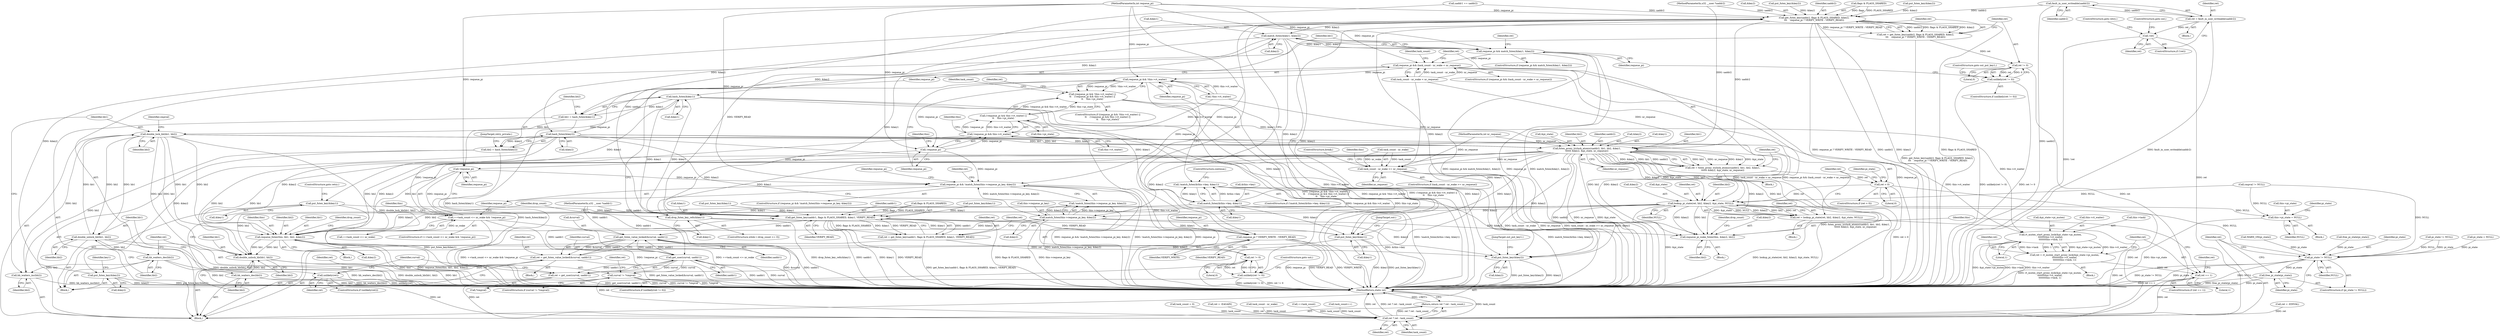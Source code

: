 digraph "0_linux_e9c243a5a6de0be8e584c604d353412584b592f8@API" {
"1000365" [label="(Call,fault_in_user_writeable(uaddr2))"];
"1000202" [label="(Call,get_futex_key(uaddr2, flags & FLAGS_SHARED, &key2,\n\t\t\t    requeue_pi ? VERIFY_WRITE : VERIFY_READ))"];
"1000200" [label="(Call,ret = get_futex_key(uaddr2, flags & FLAGS_SHARED, &key2,\n\t\t\t    requeue_pi ? VERIFY_WRITE : VERIFY_READ))"];
"1000215" [label="(Call,ret != 0)"];
"1000214" [label="(Call,unlikely(ret != 0))"];
"1000548" [label="(Call,ret ? ret : task_count)"];
"1000547" [label="(Return,return ret ? ret : task_count;)"];
"1000222" [label="(Call,match_futex(&key1, &key2))"];
"1000220" [label="(Call,requeue_pi && match_futex(&key1, &key2))"];
"1000304" [label="(Call,requeue_pi && (task_count - nr_wake < nr_requeue))"];
"1000408" [label="(Call,requeue_pi && !this->rt_waiter)"];
"1000407" [label="(Call,(requeue_pi && !this->rt_waiter) ||\n\t\t    (!requeue_pi && this->rt_waiter) ||\n\t\t    this->pi_state)"];
"1000416" [label="(Call,!requeue_pi)"];
"1000415" [label="(Call,!requeue_pi && this->rt_waiter)"];
"1000414" [label="(Call,(!requeue_pi && this->rt_waiter) ||\n\t\t    this->pi_state)"];
"1000431" [label="(Call,++task_count <= nr_wake && !requeue_pi)"];
"1000473" [label="(Call,rt_mutex_start_proxy_lock(&pi_state->pi_mutex,\n\t\t\t\t\t\t\tthis->rt_waiter,\n\t\t\t\t\t\t\tthis->task, 1))"];
"1000471" [label="(Call,ret = rt_mutex_start_proxy_lock(&pi_state->pi_mutex,\n\t\t\t\t\t\t\tthis->rt_waiter,\n\t\t\t\t\t\t\tthis->task, 1))"];
"1000486" [label="(Call,ret == 1)"];
"1000436" [label="(Call,!requeue_pi)"];
"1000443" [label="(Call,requeue_pi && !match_futex(this->requeue_pi_key, &key2))"];
"1000235" [label="(Call,hash_futex(&key1))"];
"1000233" [label="(Call,hb1 = hash_futex(&key1))"];
"1000246" [label="(Call,double_lock_hb(hb1, hb2))"];
"1000266" [label="(Call,double_unlock_hb(hb1, hb2))"];
"1000269" [label="(Call,hb_waiters_dec(hb2))"];
"1000244" [label="(Call,hb_waiters_inc(hb2))"];
"1000314" [label="(Call,futex_proxy_trylock_atomic(uaddr2, hb1, hb2, &key1,\n\t\t\t\t\t\t &key2, &pi_state, nr_requeue))"];
"1000312" [label="(Call,ret = futex_proxy_trylock_atomic(uaddr2, hb1, hb2, &key1,\n\t\t\t\t\t\t &key2, &pi_state, nr_requeue))"];
"1000326" [label="(Call,ret > 0)"];
"1000338" [label="(Call,lookup_pi_state(ret, hb2, &key2, &pi_state, NULL))"];
"1000336" [label="(Call,ret = lookup_pi_state(ret, hb2, &key2, &pi_state, NULL))"];
"1000446" [label="(Call,match_futex(this->requeue_pi_key, &key2))"];
"1000445" [label="(Call,!match_futex(this->requeue_pi_key, &key2))"];
"1000490" [label="(Call,requeue_pi_wake_futex(this, &key2, hb2))"];
"1000510" [label="(Call,requeue_futex(this, hb1, hb2, &key2))"];
"1000519" [label="(Call,double_unlock_hb(hb1, hb2))"];
"1000522" [label="(Call,hb_waiters_dec(hb2))"];
"1000533" [label="(Call,put_futex_key(&key2))"];
"1000502" [label="(Call,this->pi_state = NULL)"];
"1000542" [label="(Call,pi_state != NULL)"];
"1000545" [label="(Call,free_pi_state(pi_state))"];
"1000390" [label="(Call,task_count - nr_wake >= nr_requeue)"];
"1000398" [label="(Call,match_futex(&this->key, &key1))"];
"1000397" [label="(Call,!match_futex(&this->key, &key1))"];
"1000529" [label="(Call,drop_futex_key_refs(&key1))"];
"1000537" [label="(Call,put_futex_key(&key1))"];
"1000288" [label="(Call,put_futex_key(&key1))"];
"1000186" [label="(Call,get_futex_key(uaddr1, flags & FLAGS_SHARED, &key1, VERIFY_READ))"];
"1000184" [label="(Call,ret = get_futex_key(uaddr1, flags & FLAGS_SHARED, &key1, VERIFY_READ))"];
"1000196" [label="(Call,ret != 0)"];
"1000195" [label="(Call,unlikely(ret != 0))"];
"1000209" [label="(Call,requeue_pi ? VERIFY_WRITE : VERIFY_READ)"];
"1000258" [label="(Call,get_futex_value_locked(&curval, uaddr1))"];
"1000256" [label="(Call,ret = get_futex_value_locked(&curval, uaddr1))"];
"1000263" [label="(Call,unlikely(ret))"];
"1000273" [label="(Call,get_user(curval, uaddr1))"];
"1000271" [label="(Call,ret = get_user(curval, uaddr1))"];
"1000293" [label="(Call,curval != *cmpval)"];
"1000240" [label="(Call,hash_futex(&key2))"];
"1000238" [label="(Call,hb2 = hash_futex(&key2))"];
"1000285" [label="(Call,put_futex_key(&key2))"];
"1000363" [label="(Call,ret = fault_in_user_writeable(uaddr2))"];
"1000368" [label="(Call,!ret)"];
"1000251" [label="(Call,cmpval != NULL)"];
"1000258" [label="(Call,get_futex_value_locked(&curval, uaddr1))"];
"1000397" [label="(Call,!match_futex(&this->key, &key1))"];
"1000537" [label="(Call,put_futex_key(&key1))"];
"1000484" [label="(Literal,1)"];
"1000181" [label="(Call,pi_state = NULL)"];
"1000478" [label="(Call,this->rt_waiter)"];
"1000415" [label="(Call,!requeue_pi && this->rt_waiter)"];
"1000228" [label="(Call,ret = -EINVAL)"];
"1000521" [label="(Identifier,hb2)"];
"1000403" [label="(Call,&key1)"];
"1000364" [label="(Identifier,ret)"];
"1000139" [label="(Call,task_count = 0)"];
"1000408" [label="(Call,requeue_pi && !this->rt_waiter)"];
"1000213" [label="(ControlStructure,if (unlikely(ret != 0)))"];
"1000492" [label="(Call,&key2)"];
"1000298" [label="(Call,ret = -EAGAIN)"];
"1000378" [label="(Call,put_futex_key(&key2))"];
"1000290" [label="(Identifier,key1)"];
"1000437" [label="(Identifier,requeue_pi)"];
"1000541" [label="(ControlStructure,if (pi_state != NULL))"];
"1000193" [label="(Identifier,VERIFY_READ)"];
"1000202" [label="(Call,get_futex_key(uaddr2, flags & FLAGS_SHARED, &key2,\n\t\t\t    requeue_pi ? VERIFY_WRITE : VERIFY_READ))"];
"1000481" [label="(Call,this->task)"];
"1000220" [label="(Call,requeue_pi && match_futex(&key1, &key2))"];
"1000340" [label="(Identifier,hb2)"];
"1000122" [label="(MethodParameterIn,int nr_requeue)"];
"1000212" [label="(Identifier,VERIFY_READ)"];
"1000348" [label="(Block,)"];
"1000326" [label="(Call,ret > 0)"];
"1000474" [label="(Call,&pi_state->pi_mutex)"];
"1000269" [label="(Call,hb_waiters_dec(hb2))"];
"1000443" [label="(Call,requeue_pi && !match_futex(this->requeue_pi_key, &key2))"];
"1000512" [label="(Identifier,hb1)"];
"1000124" [label="(MethodParameterIn,int requeue_pi)"];
"1000263" [label="(Call,unlikely(ret))"];
"1000201" [label="(Identifier,ret)"];
"1000307" [label="(Call,task_count - nr_wake)"];
"1000313" [label="(Identifier,ret)"];
"1000316" [label="(Identifier,hb1)"];
"1000523" [label="(Identifier,hb2)"];
"1000266" [label="(Call,double_unlock_hb(hb1, hb2))"];
"1000544" [label="(Identifier,NULL)"];
"1000186" [label="(Call,get_futex_key(uaddr1, flags & FLAGS_SHARED, &key1, VERIFY_READ))"];
"1000534" [label="(Call,&key2)"];
"1000221" [label="(Identifier,requeue_pi)"];
"1000209" [label="(Call,requeue_pi ? VERIFY_WRITE : VERIFY_READ)"];
"1000410" [label="(Call,!this->rt_waiter)"];
"1000229" [label="(Identifier,ret)"];
"1000195" [label="(Call,unlikely(ret != 0))"];
"1000370" [label="(ControlStructure,goto retry;)"];
"1000295" [label="(Call,*cmpval)"];
"1000510" [label="(Call,requeue_futex(this, hb1, hb2, &key2))"];
"1000244" [label="(Call,hb_waiters_inc(hb2))"];
"1000252" [label="(Identifier,cmpval)"];
"1000198" [label="(Literal,0)"];
"1000261" [label="(Identifier,uaddr1)"];
"1000363" [label="(Call,ret = fault_in_user_writeable(uaddr2))"];
"1000125" [label="(Block,)"];
"1000368" [label="(Call,!ret)"];
"1000330" [label="(Call,WARN_ON(pi_state))"];
"1000291" [label="(ControlStructure,goto retry;)"];
"1000285" [label="(Call,put_futex_key(&key2))"];
"1000238" [label="(Call,hb2 = hash_futex(&key2))"];
"1000271" [label="(Call,ret = get_user(curval, uaddr1))"];
"1000203" [label="(Identifier,uaddr2)"];
"1000392" [label="(Identifier,task_count)"];
"1000426" [label="(Identifier,ret)"];
"1000472" [label="(Identifier,ret)"];
"1000223" [label="(Call,&key1)"];
"1000371" [label="(ControlStructure,goto out;)"];
"1000507" [label="(Call,free_pi_state(pi_state))"];
"1000405" [label="(ControlStructure,continue;)"];
"1000491" [label="(Identifier,this)"];
"1000447" [label="(Call,this->requeue_pi_key)"];
"1000215" [label="(Call,ret != 0)"];
"1000338" [label="(Call,lookup_pi_state(ret, hb2, &key2, &pi_state, NULL))"];
"1000533" [label="(Call,put_futex_key(&key2))"];
"1000325" [label="(ControlStructure,if (ret > 0))"];
"1000322" [label="(Call,&pi_state)"];
"1000489" [label="(Block,)"];
"1000517" [label="(Identifier,drop_count)"];
"1000243" [label="(JumpTarget,retry_private:)"];
"1000433" [label="(Call,++task_count)"];
"1000511" [label="(Identifier,this)"];
"1000431" [label="(Call,++task_count <= nr_wake && !requeue_pi)"];
"1000365" [label="(Call,fault_in_user_writeable(uaddr2))"];
"1000422" [label="(Identifier,this)"];
"1000331" [label="(Identifier,pi_state)"];
"1000406" [label="(ControlStructure,if ((requeue_pi && !this->rt_waiter) ||\n\t\t    (!requeue_pi && this->rt_waiter) ||\n\t\t    this->pi_state))"];
"1000501" [label="(Block,)"];
"1000286" [label="(Call,&key2)"];
"1000460" [label="(Block,)"];
"1000196" [label="(Call,ret != 0)"];
"1000414" [label="(Call,(!requeue_pi && this->rt_waiter) ||\n\t\t    this->pi_state)"];
"1000545" [label="(Call,free_pi_state(pi_state))"];
"1000222" [label="(Call,match_futex(&key1, &key2))"];
"1000245" [label="(Identifier,hb2)"];
"1000185" [label="(Identifier,ret)"];
"1000247" [label="(Identifier,hb1)"];
"1000293" [label="(Call,curval != *cmpval)"];
"1000502" [label="(Call,this->pi_state = NULL)"];
"1000494" [label="(Identifier,hb2)"];
"1000191" [label="(Call,&key1)"];
"1000219" [label="(ControlStructure,if (requeue_pi && match_futex(&key1, &key2)))"];
"1000488" [label="(Literal,1)"];
"1000546" [label="(Identifier,pi_state)"];
"1000416" [label="(Call,!requeue_pi)"];
"1000264" [label="(Identifier,ret)"];
"1000503" [label="(Call,this->pi_state)"];
"1000388" [label="(Block,)"];
"1000194" [label="(ControlStructure,if (unlikely(ret != 0)))"];
"1000360" [label="(Call,put_futex_key(&key1))"];
"1000552" [label="(MethodReturn,static int)"];
"1000306" [label="(Call,task_count - nr_wake < nr_requeue)"];
"1000432" [label="(Call,++task_count <= nr_wake)"];
"1000270" [label="(Identifier,hb2)"];
"1000317" [label="(Identifier,hb2)"];
"1000236" [label="(Call,&key1)"];
"1000341" [label="(Call,&key2)"];
"1000367" [label="(ControlStructure,if (!ret))"];
"1000459" [label="(Identifier,requeue_pi)"];
"1000496" [label="(Identifier,drop_count)"];
"1000540" [label="(JumpTarget,out:)"];
"1000390" [label="(Call,task_count - nr_wake >= nr_requeue)"];
"1000399" [label="(Call,&this->key)"];
"1000473" [label="(Call,rt_mutex_start_proxy_lock(&pi_state->pi_mutex,\n\t\t\t\t\t\t\tthis->rt_waiter,\n\t\t\t\t\t\t\tthis->task, 1))"];
"1000265" [label="(Block,)"];
"1000187" [label="(Identifier,uaddr1)"];
"1000506" [label="(Identifier,NULL)"];
"1000389" [label="(ControlStructure,if (task_count - nr_wake >= nr_requeue))"];
"1000508" [label="(Identifier,pi_state)"];
"1000485" [label="(ControlStructure,if (ret == 1))"];
"1000188" [label="(Call,flags & FLAGS_SHARED)"];
"1000204" [label="(Call,flags & FLAGS_SHARED)"];
"1000514" [label="(Call,&key2)"];
"1000409" [label="(Identifier,requeue_pi)"];
"1000210" [label="(Identifier,requeue_pi)"];
"1000328" [label="(Literal,0)"];
"1000256" [label="(Call,ret = get_futex_value_locked(&curval, uaddr1))"];
"1000550" [label="(Identifier,ret)"];
"1000436" [label="(Call,!requeue_pi)"];
"1000289" [label="(Call,&key1)"];
"1000118" [label="(MethodParameterIn,u32 __user *uaddr1)"];
"1000357" [label="(Call,put_futex_key(&key2))"];
"1000294" [label="(Identifier,curval)"];
"1000175" [label="(Call,pi_state != NULL)"];
"1000235" [label="(Call,hash_futex(&key1))"];
"1000520" [label="(Identifier,hb1)"];
"1000407" [label="(Call,(requeue_pi && !this->rt_waiter) ||\n\t\t    (!requeue_pi && this->rt_waiter) ||\n\t\t    this->pi_state)"];
"1000490" [label="(Call,requeue_pi_wake_futex(this, &key2, hb2))"];
"1000500" [label="(Identifier,ret)"];
"1000542" [label="(Call,pi_state != NULL)"];
"1000513" [label="(Identifier,hb2)"];
"1000199" [label="(ControlStructure,goto out;)"];
"1000543" [label="(Identifier,pi_state)"];
"1000234" [label="(Identifier,hb1)"];
"1000395" [label="(ControlStructure,break;)"];
"1000292" [label="(ControlStructure,if (curval != *cmpval))"];
"1000207" [label="(Call,&key2)"];
"1000334" [label="(Call,task_count++)"];
"1000345" [label="(Identifier,NULL)"];
"1000120" [label="(MethodParameterIn,u32 __user *uaddr2)"];
"1000519" [label="(Call,double_unlock_hb(hb1, hb2))"];
"1000381" [label="(Call,put_futex_key(&key1))"];
"1000401" [label="(Identifier,this)"];
"1000343" [label="(Call,&pi_state)"];
"1000529" [label="(Call,drop_futex_key_refs(&key1))"];
"1000548" [label="(Call,ret ? ret : task_count)"];
"1000538" [label="(Call,&key1)"];
"1000184" [label="(Call,ret = get_futex_key(uaddr1, flags & FLAGS_SHARED, &key1, VERIFY_READ))"];
"1000324" [label="(Identifier,nr_requeue)"];
"1000262" [label="(ControlStructure,if (unlikely(ret)))"];
"1000487" [label="(Identifier,ret)"];
"1000218" [label="(ControlStructure,goto out_put_key1;)"];
"1000418" [label="(Call,this->rt_waiter)"];
"1000430" [label="(ControlStructure,if (++task_count <= nr_wake && !requeue_pi))"];
"1000246" [label="(Call,double_lock_hb(hb1, hb2))"];
"1000339" [label="(Identifier,ret)"];
"1000527" [label="(Identifier,drop_count)"];
"1000233" [label="(Call,hb1 = hash_futex(&key1))"];
"1000267" [label="(Identifier,hb1)"];
"1000155" [label="(Call,uaddr1 == uaddr2)"];
"1000273" [label="(Call,get_user(curval, uaddr1))"];
"1000524" [label="(ControlStructure,while (--drop_count >= 0))"];
"1000216" [label="(Identifier,ret)"];
"1000442" [label="(ControlStructure,if (requeue_pi && !match_futex(this->requeue_pi_key, &key2)))"];
"1000549" [label="(Identifier,ret)"];
"1000311" [label="(Block,)"];
"1000312" [label="(Call,ret = futex_proxy_trylock_atomic(uaddr2, hb1, hb2, &key1,\n\t\t\t\t\t\t &key2, &pi_state, nr_requeue))"];
"1000536" [label="(JumpTarget,out_put_key1:)"];
"1000315" [label="(Identifier,uaddr2)"];
"1000445" [label="(Call,!match_futex(this->requeue_pi_key, &key2))"];
"1000366" [label="(Identifier,uaddr2)"];
"1000369" [label="(Identifier,ret)"];
"1000320" [label="(Call,&key2)"];
"1000394" [label="(Identifier,nr_requeue)"];
"1000240" [label="(Call,hash_futex(&key2))"];
"1000547" [label="(Return,return ret ? ret : task_count;)"];
"1000305" [label="(Identifier,requeue_pi)"];
"1000288" [label="(Call,put_futex_key(&key1))"];
"1000318" [label="(Call,&key1)"];
"1000217" [label="(Literal,0)"];
"1000450" [label="(Call,&key2)"];
"1000444" [label="(Identifier,requeue_pi)"];
"1000551" [label="(Identifier,task_count)"];
"1000419" [label="(Identifier,this)"];
"1000486" [label="(Call,ret == 1)"];
"1000304" [label="(Call,requeue_pi && (task_count - nr_wake < nr_requeue))"];
"1000471" [label="(Call,ret = rt_mutex_start_proxy_lock(&pi_state->pi_mutex,\n\t\t\t\t\t\t\tthis->rt_waiter,\n\t\t\t\t\t\t\tthis->task, 1))"];
"1000434" [label="(Identifier,task_count)"];
"1000268" [label="(Identifier,hb2)"];
"1000275" [label="(Identifier,uaddr1)"];
"1000440" [label="(Identifier,this)"];
"1000530" [label="(Call,&key1)"];
"1000257" [label="(Identifier,ret)"];
"1000303" [label="(ControlStructure,if (requeue_pi && (task_count - nr_wake < nr_requeue)))"];
"1000347" [label="(Identifier,ret)"];
"1000197" [label="(Identifier,ret)"];
"1000272" [label="(Identifier,ret)"];
"1000421" [label="(Call,this->pi_state)"];
"1000299" [label="(Identifier,ret)"];
"1000417" [label="(Identifier,requeue_pi)"];
"1000329" [label="(Block,)"];
"1000259" [label="(Call,&curval)"];
"1000254" [label="(Block,)"];
"1000398" [label="(Call,match_futex(&this->key, &key1))"];
"1000336" [label="(Call,ret = lookup_pi_state(ret, hb2, &key2, &pi_state, NULL))"];
"1000225" [label="(Call,&key2)"];
"1000454" [label="(Identifier,ret)"];
"1000277" [label="(Identifier,ret)"];
"1000241" [label="(Call,&key2)"];
"1000200" [label="(Call,ret = get_futex_key(uaddr2, flags & FLAGS_SHARED, &key2,\n\t\t\t    requeue_pi ? VERIFY_WRITE : VERIFY_READ))"];
"1000391" [label="(Call,task_count - nr_wake)"];
"1000214" [label="(Call,unlikely(ret != 0))"];
"1000239" [label="(Identifier,hb2)"];
"1000446" [label="(Call,match_futex(this->requeue_pi_key, &key2))"];
"1000314" [label="(Call,futex_proxy_trylock_atomic(uaddr2, hb1, hb2, &key1,\n\t\t\t\t\t\t &key2, &pi_state, nr_requeue))"];
"1000337" [label="(Identifier,ret)"];
"1000211" [label="(Identifier,VERIFY_WRITE)"];
"1000248" [label="(Identifier,hb2)"];
"1000522" [label="(Call,hb_waiters_dec(hb2))"];
"1000327" [label="(Identifier,ret)"];
"1000274" [label="(Identifier,curval)"];
"1000396" [label="(ControlStructure,if (!match_futex(&this->key, &key1)))"];
"1000365" -> "1000363"  [label="AST: "];
"1000365" -> "1000366"  [label="CFG: "];
"1000366" -> "1000365"  [label="AST: "];
"1000363" -> "1000365"  [label="CFG: "];
"1000365" -> "1000552"  [label="DDG: uaddr2"];
"1000365" -> "1000202"  [label="DDG: uaddr2"];
"1000365" -> "1000363"  [label="DDG: uaddr2"];
"1000202" -> "1000200"  [label="AST: "];
"1000202" -> "1000209"  [label="CFG: "];
"1000203" -> "1000202"  [label="AST: "];
"1000204" -> "1000202"  [label="AST: "];
"1000207" -> "1000202"  [label="AST: "];
"1000209" -> "1000202"  [label="AST: "];
"1000200" -> "1000202"  [label="CFG: "];
"1000202" -> "1000552"  [label="DDG: requeue_pi ? VERIFY_WRITE : VERIFY_READ"];
"1000202" -> "1000552"  [label="DDG: uaddr2"];
"1000202" -> "1000552"  [label="DDG: &key2"];
"1000202" -> "1000552"  [label="DDG: flags & FLAGS_SHARED"];
"1000202" -> "1000200"  [label="DDG: uaddr2"];
"1000202" -> "1000200"  [label="DDG: flags & FLAGS_SHARED"];
"1000202" -> "1000200"  [label="DDG: &key2"];
"1000202" -> "1000200"  [label="DDG: requeue_pi ? VERIFY_WRITE : VERIFY_READ"];
"1000155" -> "1000202"  [label="DDG: uaddr2"];
"1000120" -> "1000202"  [label="DDG: uaddr2"];
"1000204" -> "1000202"  [label="DDG: flags"];
"1000204" -> "1000202"  [label="DDG: FLAGS_SHARED"];
"1000285" -> "1000202"  [label="DDG: &key2"];
"1000378" -> "1000202"  [label="DDG: &key2"];
"1000357" -> "1000202"  [label="DDG: &key2"];
"1000124" -> "1000202"  [label="DDG: requeue_pi"];
"1000186" -> "1000202"  [label="DDG: VERIFY_READ"];
"1000202" -> "1000222"  [label="DDG: &key2"];
"1000202" -> "1000240"  [label="DDG: &key2"];
"1000202" -> "1000314"  [label="DDG: uaddr2"];
"1000202" -> "1000533"  [label="DDG: &key2"];
"1000200" -> "1000125"  [label="AST: "];
"1000201" -> "1000200"  [label="AST: "];
"1000216" -> "1000200"  [label="CFG: "];
"1000200" -> "1000552"  [label="DDG: get_futex_key(uaddr2, flags & FLAGS_SHARED, &key2,\n\t\t\t    requeue_pi ? VERIFY_WRITE : VERIFY_READ)"];
"1000200" -> "1000215"  [label="DDG: ret"];
"1000215" -> "1000214"  [label="AST: "];
"1000215" -> "1000217"  [label="CFG: "];
"1000216" -> "1000215"  [label="AST: "];
"1000217" -> "1000215"  [label="AST: "];
"1000214" -> "1000215"  [label="CFG: "];
"1000215" -> "1000214"  [label="DDG: ret"];
"1000215" -> "1000214"  [label="DDG: 0"];
"1000215" -> "1000548"  [label="DDG: ret"];
"1000214" -> "1000213"  [label="AST: "];
"1000218" -> "1000214"  [label="CFG: "];
"1000221" -> "1000214"  [label="CFG: "];
"1000214" -> "1000552"  [label="DDG: unlikely(ret != 0)"];
"1000214" -> "1000552"  [label="DDG: ret != 0"];
"1000548" -> "1000547"  [label="AST: "];
"1000548" -> "1000550"  [label="CFG: "];
"1000548" -> "1000551"  [label="CFG: "];
"1000549" -> "1000548"  [label="AST: "];
"1000550" -> "1000548"  [label="AST: "];
"1000551" -> "1000548"  [label="AST: "];
"1000547" -> "1000548"  [label="CFG: "];
"1000548" -> "1000552"  [label="DDG: ret"];
"1000548" -> "1000552"  [label="DDG: ret ? ret : task_count"];
"1000548" -> "1000552"  [label="DDG: task_count"];
"1000548" -> "1000547"  [label="DDG: ret ? ret : task_count"];
"1000368" -> "1000548"  [label="DDG: ret"];
"1000298" -> "1000548"  [label="DDG: ret"];
"1000228" -> "1000548"  [label="DDG: ret"];
"1000263" -> "1000548"  [label="DDG: ret"];
"1000196" -> "1000548"  [label="DDG: ret"];
"1000271" -> "1000548"  [label="DDG: ret"];
"1000326" -> "1000548"  [label="DDG: ret"];
"1000486" -> "1000548"  [label="DDG: ret"];
"1000336" -> "1000548"  [label="DDG: ret"];
"1000307" -> "1000548"  [label="DDG: task_count"];
"1000334" -> "1000548"  [label="DDG: task_count"];
"1000139" -> "1000548"  [label="DDG: task_count"];
"1000433" -> "1000548"  [label="DDG: task_count"];
"1000547" -> "1000125"  [label="AST: "];
"1000552" -> "1000547"  [label="CFG: "];
"1000547" -> "1000552"  [label="DDG: <RET>"];
"1000222" -> "1000220"  [label="AST: "];
"1000222" -> "1000225"  [label="CFG: "];
"1000223" -> "1000222"  [label="AST: "];
"1000225" -> "1000222"  [label="AST: "];
"1000220" -> "1000222"  [label="CFG: "];
"1000222" -> "1000220"  [label="DDG: &key1"];
"1000222" -> "1000220"  [label="DDG: &key2"];
"1000186" -> "1000222"  [label="DDG: &key1"];
"1000222" -> "1000235"  [label="DDG: &key1"];
"1000222" -> "1000240"  [label="DDG: &key2"];
"1000222" -> "1000533"  [label="DDG: &key2"];
"1000222" -> "1000537"  [label="DDG: &key1"];
"1000220" -> "1000219"  [label="AST: "];
"1000220" -> "1000221"  [label="CFG: "];
"1000221" -> "1000220"  [label="AST: "];
"1000229" -> "1000220"  [label="CFG: "];
"1000234" -> "1000220"  [label="CFG: "];
"1000220" -> "1000552"  [label="DDG: requeue_pi"];
"1000220" -> "1000552"  [label="DDG: match_futex(&key1, &key2)"];
"1000220" -> "1000552"  [label="DDG: requeue_pi && match_futex(&key1, &key2)"];
"1000124" -> "1000220"  [label="DDG: requeue_pi"];
"1000220" -> "1000304"  [label="DDG: requeue_pi"];
"1000304" -> "1000303"  [label="AST: "];
"1000304" -> "1000305"  [label="CFG: "];
"1000304" -> "1000306"  [label="CFG: "];
"1000305" -> "1000304"  [label="AST: "];
"1000306" -> "1000304"  [label="AST: "];
"1000313" -> "1000304"  [label="CFG: "];
"1000392" -> "1000304"  [label="CFG: "];
"1000304" -> "1000552"  [label="DDG: requeue_pi && (task_count - nr_wake < nr_requeue)"];
"1000304" -> "1000552"  [label="DDG: requeue_pi"];
"1000304" -> "1000552"  [label="DDG: task_count - nr_wake < nr_requeue"];
"1000124" -> "1000304"  [label="DDG: requeue_pi"];
"1000306" -> "1000304"  [label="DDG: task_count - nr_wake"];
"1000306" -> "1000304"  [label="DDG: nr_requeue"];
"1000304" -> "1000408"  [label="DDG: requeue_pi"];
"1000408" -> "1000407"  [label="AST: "];
"1000408" -> "1000409"  [label="CFG: "];
"1000408" -> "1000410"  [label="CFG: "];
"1000409" -> "1000408"  [label="AST: "];
"1000410" -> "1000408"  [label="AST: "];
"1000417" -> "1000408"  [label="CFG: "];
"1000407" -> "1000408"  [label="CFG: "];
"1000408" -> "1000552"  [label="DDG: !this->rt_waiter"];
"1000408" -> "1000407"  [label="DDG: requeue_pi"];
"1000408" -> "1000407"  [label="DDG: !this->rt_waiter"];
"1000124" -> "1000408"  [label="DDG: requeue_pi"];
"1000410" -> "1000408"  [label="DDG: this->rt_waiter"];
"1000408" -> "1000416"  [label="DDG: requeue_pi"];
"1000408" -> "1000436"  [label="DDG: requeue_pi"];
"1000408" -> "1000443"  [label="DDG: requeue_pi"];
"1000407" -> "1000406"  [label="AST: "];
"1000407" -> "1000414"  [label="CFG: "];
"1000414" -> "1000407"  [label="AST: "];
"1000426" -> "1000407"  [label="CFG: "];
"1000434" -> "1000407"  [label="CFG: "];
"1000407" -> "1000552"  [label="DDG: (requeue_pi && !this->rt_waiter) ||\n\t\t    (!requeue_pi && this->rt_waiter) ||\n\t\t    this->pi_state"];
"1000407" -> "1000552"  [label="DDG: requeue_pi && !this->rt_waiter"];
"1000407" -> "1000552"  [label="DDG: (!requeue_pi && this->rt_waiter) ||\n\t\t    this->pi_state"];
"1000414" -> "1000407"  [label="DDG: !requeue_pi && this->rt_waiter"];
"1000414" -> "1000407"  [label="DDG: this->pi_state"];
"1000416" -> "1000415"  [label="AST: "];
"1000416" -> "1000417"  [label="CFG: "];
"1000417" -> "1000416"  [label="AST: "];
"1000419" -> "1000416"  [label="CFG: "];
"1000415" -> "1000416"  [label="CFG: "];
"1000416" -> "1000415"  [label="DDG: requeue_pi"];
"1000124" -> "1000416"  [label="DDG: requeue_pi"];
"1000416" -> "1000436"  [label="DDG: requeue_pi"];
"1000416" -> "1000443"  [label="DDG: requeue_pi"];
"1000415" -> "1000414"  [label="AST: "];
"1000415" -> "1000418"  [label="CFG: "];
"1000418" -> "1000415"  [label="AST: "];
"1000422" -> "1000415"  [label="CFG: "];
"1000414" -> "1000415"  [label="CFG: "];
"1000415" -> "1000552"  [label="DDG: this->rt_waiter"];
"1000415" -> "1000414"  [label="DDG: !requeue_pi"];
"1000415" -> "1000414"  [label="DDG: this->rt_waiter"];
"1000410" -> "1000415"  [label="DDG: this->rt_waiter"];
"1000415" -> "1000431"  [label="DDG: !requeue_pi"];
"1000415" -> "1000473"  [label="DDG: this->rt_waiter"];
"1000414" -> "1000421"  [label="CFG: "];
"1000421" -> "1000414"  [label="AST: "];
"1000414" -> "1000552"  [label="DDG: !requeue_pi && this->rt_waiter"];
"1000414" -> "1000552"  [label="DDG: this->pi_state"];
"1000431" -> "1000430"  [label="AST: "];
"1000431" -> "1000432"  [label="CFG: "];
"1000431" -> "1000436"  [label="CFG: "];
"1000432" -> "1000431"  [label="AST: "];
"1000436" -> "1000431"  [label="AST: "];
"1000440" -> "1000431"  [label="CFG: "];
"1000444" -> "1000431"  [label="CFG: "];
"1000431" -> "1000552"  [label="DDG: !requeue_pi"];
"1000431" -> "1000552"  [label="DDG: ++task_count <= nr_wake"];
"1000431" -> "1000552"  [label="DDG: ++task_count <= nr_wake && !requeue_pi"];
"1000432" -> "1000431"  [label="DDG: nr_wake"];
"1000436" -> "1000431"  [label="DDG: requeue_pi"];
"1000473" -> "1000471"  [label="AST: "];
"1000473" -> "1000484"  [label="CFG: "];
"1000474" -> "1000473"  [label="AST: "];
"1000478" -> "1000473"  [label="AST: "];
"1000481" -> "1000473"  [label="AST: "];
"1000484" -> "1000473"  [label="AST: "];
"1000471" -> "1000473"  [label="CFG: "];
"1000473" -> "1000552"  [label="DDG: &pi_state->pi_mutex"];
"1000473" -> "1000552"  [label="DDG: this->task"];
"1000473" -> "1000552"  [label="DDG: this->rt_waiter"];
"1000473" -> "1000471"  [label="DDG: &pi_state->pi_mutex"];
"1000473" -> "1000471"  [label="DDG: this->rt_waiter"];
"1000473" -> "1000471"  [label="DDG: this->task"];
"1000473" -> "1000471"  [label="DDG: 1"];
"1000410" -> "1000473"  [label="DDG: this->rt_waiter"];
"1000471" -> "1000460"  [label="AST: "];
"1000472" -> "1000471"  [label="AST: "];
"1000487" -> "1000471"  [label="CFG: "];
"1000471" -> "1000552"  [label="DDG: rt_mutex_start_proxy_lock(&pi_state->pi_mutex,\n\t\t\t\t\t\t\tthis->rt_waiter,\n\t\t\t\t\t\t\tthis->task, 1)"];
"1000471" -> "1000486"  [label="DDG: ret"];
"1000486" -> "1000485"  [label="AST: "];
"1000486" -> "1000488"  [label="CFG: "];
"1000487" -> "1000486"  [label="AST: "];
"1000488" -> "1000486"  [label="AST: "];
"1000491" -> "1000486"  [label="CFG: "];
"1000500" -> "1000486"  [label="CFG: "];
"1000486" -> "1000552"  [label="DDG: ret == 1"];
"1000436" -> "1000437"  [label="CFG: "];
"1000437" -> "1000436"  [label="AST: "];
"1000124" -> "1000436"  [label="DDG: requeue_pi"];
"1000436" -> "1000443"  [label="DDG: requeue_pi"];
"1000443" -> "1000442"  [label="AST: "];
"1000443" -> "1000444"  [label="CFG: "];
"1000443" -> "1000445"  [label="CFG: "];
"1000444" -> "1000443"  [label="AST: "];
"1000445" -> "1000443"  [label="AST: "];
"1000454" -> "1000443"  [label="CFG: "];
"1000459" -> "1000443"  [label="CFG: "];
"1000443" -> "1000552"  [label="DDG: requeue_pi && !match_futex(this->requeue_pi_key, &key2)"];
"1000443" -> "1000552"  [label="DDG: !match_futex(this->requeue_pi_key, &key2)"];
"1000443" -> "1000552"  [label="DDG: requeue_pi"];
"1000124" -> "1000443"  [label="DDG: requeue_pi"];
"1000445" -> "1000443"  [label="DDG: match_futex(this->requeue_pi_key, &key2)"];
"1000235" -> "1000233"  [label="AST: "];
"1000235" -> "1000236"  [label="CFG: "];
"1000236" -> "1000235"  [label="AST: "];
"1000233" -> "1000235"  [label="CFG: "];
"1000235" -> "1000233"  [label="DDG: &key1"];
"1000186" -> "1000235"  [label="DDG: &key1"];
"1000235" -> "1000288"  [label="DDG: &key1"];
"1000235" -> "1000314"  [label="DDG: &key1"];
"1000235" -> "1000398"  [label="DDG: &key1"];
"1000235" -> "1000529"  [label="DDG: &key1"];
"1000235" -> "1000537"  [label="DDG: &key1"];
"1000233" -> "1000125"  [label="AST: "];
"1000234" -> "1000233"  [label="AST: "];
"1000239" -> "1000233"  [label="CFG: "];
"1000233" -> "1000552"  [label="DDG: hash_futex(&key1)"];
"1000233" -> "1000246"  [label="DDG: hb1"];
"1000246" -> "1000125"  [label="AST: "];
"1000246" -> "1000248"  [label="CFG: "];
"1000247" -> "1000246"  [label="AST: "];
"1000248" -> "1000246"  [label="AST: "];
"1000252" -> "1000246"  [label="CFG: "];
"1000246" -> "1000552"  [label="DDG: double_lock_hb(hb1, hb2)"];
"1000266" -> "1000246"  [label="DDG: hb1"];
"1000244" -> "1000246"  [label="DDG: hb2"];
"1000246" -> "1000266"  [label="DDG: hb1"];
"1000246" -> "1000266"  [label="DDG: hb2"];
"1000246" -> "1000314"  [label="DDG: hb1"];
"1000246" -> "1000314"  [label="DDG: hb2"];
"1000246" -> "1000490"  [label="DDG: hb2"];
"1000246" -> "1000510"  [label="DDG: hb1"];
"1000246" -> "1000510"  [label="DDG: hb2"];
"1000246" -> "1000519"  [label="DDG: hb1"];
"1000246" -> "1000519"  [label="DDG: hb2"];
"1000266" -> "1000265"  [label="AST: "];
"1000266" -> "1000268"  [label="CFG: "];
"1000267" -> "1000266"  [label="AST: "];
"1000268" -> "1000266"  [label="AST: "];
"1000270" -> "1000266"  [label="CFG: "];
"1000266" -> "1000552"  [label="DDG: hb1"];
"1000266" -> "1000552"  [label="DDG: double_unlock_hb(hb1, hb2)"];
"1000266" -> "1000269"  [label="DDG: hb2"];
"1000269" -> "1000265"  [label="AST: "];
"1000269" -> "1000270"  [label="CFG: "];
"1000270" -> "1000269"  [label="AST: "];
"1000272" -> "1000269"  [label="CFG: "];
"1000269" -> "1000552"  [label="DDG: hb_waiters_dec(hb2)"];
"1000269" -> "1000552"  [label="DDG: hb2"];
"1000269" -> "1000244"  [label="DDG: hb2"];
"1000244" -> "1000125"  [label="AST: "];
"1000244" -> "1000245"  [label="CFG: "];
"1000245" -> "1000244"  [label="AST: "];
"1000247" -> "1000244"  [label="CFG: "];
"1000244" -> "1000552"  [label="DDG: hb_waiters_inc(hb2)"];
"1000238" -> "1000244"  [label="DDG: hb2"];
"1000314" -> "1000312"  [label="AST: "];
"1000314" -> "1000324"  [label="CFG: "];
"1000315" -> "1000314"  [label="AST: "];
"1000316" -> "1000314"  [label="AST: "];
"1000317" -> "1000314"  [label="AST: "];
"1000318" -> "1000314"  [label="AST: "];
"1000320" -> "1000314"  [label="AST: "];
"1000322" -> "1000314"  [label="AST: "];
"1000324" -> "1000314"  [label="AST: "];
"1000312" -> "1000314"  [label="CFG: "];
"1000314" -> "1000552"  [label="DDG: uaddr2"];
"1000314" -> "1000552"  [label="DDG: nr_requeue"];
"1000314" -> "1000552"  [label="DDG: &pi_state"];
"1000314" -> "1000312"  [label="DDG: hb2"];
"1000314" -> "1000312"  [label="DDG: nr_requeue"];
"1000314" -> "1000312"  [label="DDG: &key1"];
"1000314" -> "1000312"  [label="DDG: &pi_state"];
"1000314" -> "1000312"  [label="DDG: &key2"];
"1000314" -> "1000312"  [label="DDG: hb1"];
"1000314" -> "1000312"  [label="DDG: uaddr2"];
"1000120" -> "1000314"  [label="DDG: uaddr2"];
"1000240" -> "1000314"  [label="DDG: &key2"];
"1000306" -> "1000314"  [label="DDG: nr_requeue"];
"1000122" -> "1000314"  [label="DDG: nr_requeue"];
"1000314" -> "1000338"  [label="DDG: hb2"];
"1000314" -> "1000338"  [label="DDG: &key2"];
"1000314" -> "1000338"  [label="DDG: &pi_state"];
"1000314" -> "1000390"  [label="DDG: nr_requeue"];
"1000314" -> "1000398"  [label="DDG: &key1"];
"1000314" -> "1000446"  [label="DDG: &key2"];
"1000314" -> "1000490"  [label="DDG: &key2"];
"1000314" -> "1000490"  [label="DDG: hb2"];
"1000314" -> "1000510"  [label="DDG: hb1"];
"1000314" -> "1000510"  [label="DDG: hb2"];
"1000314" -> "1000510"  [label="DDG: &key2"];
"1000314" -> "1000519"  [label="DDG: hb1"];
"1000314" -> "1000519"  [label="DDG: hb2"];
"1000314" -> "1000529"  [label="DDG: &key1"];
"1000314" -> "1000533"  [label="DDG: &key2"];
"1000314" -> "1000537"  [label="DDG: &key1"];
"1000312" -> "1000311"  [label="AST: "];
"1000313" -> "1000312"  [label="AST: "];
"1000327" -> "1000312"  [label="CFG: "];
"1000312" -> "1000552"  [label="DDG: futex_proxy_trylock_atomic(uaddr2, hb1, hb2, &key1,\n\t\t\t\t\t\t &key2, &pi_state, nr_requeue)"];
"1000312" -> "1000326"  [label="DDG: ret"];
"1000326" -> "1000325"  [label="AST: "];
"1000326" -> "1000328"  [label="CFG: "];
"1000327" -> "1000326"  [label="AST: "];
"1000328" -> "1000326"  [label="AST: "];
"1000331" -> "1000326"  [label="CFG: "];
"1000347" -> "1000326"  [label="CFG: "];
"1000326" -> "1000552"  [label="DDG: ret > 0"];
"1000326" -> "1000338"  [label="DDG: ret"];
"1000338" -> "1000336"  [label="AST: "];
"1000338" -> "1000345"  [label="CFG: "];
"1000339" -> "1000338"  [label="AST: "];
"1000340" -> "1000338"  [label="AST: "];
"1000341" -> "1000338"  [label="AST: "];
"1000343" -> "1000338"  [label="AST: "];
"1000345" -> "1000338"  [label="AST: "];
"1000336" -> "1000338"  [label="CFG: "];
"1000338" -> "1000552"  [label="DDG: &pi_state"];
"1000338" -> "1000336"  [label="DDG: &pi_state"];
"1000338" -> "1000336"  [label="DDG: NULL"];
"1000338" -> "1000336"  [label="DDG: &key2"];
"1000338" -> "1000336"  [label="DDG: hb2"];
"1000338" -> "1000336"  [label="DDG: ret"];
"1000251" -> "1000338"  [label="DDG: NULL"];
"1000338" -> "1000446"  [label="DDG: &key2"];
"1000338" -> "1000490"  [label="DDG: &key2"];
"1000338" -> "1000490"  [label="DDG: hb2"];
"1000338" -> "1000502"  [label="DDG: NULL"];
"1000338" -> "1000510"  [label="DDG: hb2"];
"1000338" -> "1000510"  [label="DDG: &key2"];
"1000338" -> "1000519"  [label="DDG: hb2"];
"1000338" -> "1000533"  [label="DDG: &key2"];
"1000338" -> "1000542"  [label="DDG: NULL"];
"1000336" -> "1000329"  [label="AST: "];
"1000337" -> "1000336"  [label="AST: "];
"1000347" -> "1000336"  [label="CFG: "];
"1000336" -> "1000552"  [label="DDG: lookup_pi_state(ret, hb2, &key2, &pi_state, NULL)"];
"1000446" -> "1000445"  [label="AST: "];
"1000446" -> "1000450"  [label="CFG: "];
"1000447" -> "1000446"  [label="AST: "];
"1000450" -> "1000446"  [label="AST: "];
"1000445" -> "1000446"  [label="CFG: "];
"1000446" -> "1000552"  [label="DDG: this->requeue_pi_key"];
"1000446" -> "1000445"  [label="DDG: this->requeue_pi_key"];
"1000446" -> "1000445"  [label="DDG: &key2"];
"1000240" -> "1000446"  [label="DDG: &key2"];
"1000446" -> "1000490"  [label="DDG: &key2"];
"1000446" -> "1000510"  [label="DDG: &key2"];
"1000446" -> "1000533"  [label="DDG: &key2"];
"1000445" -> "1000552"  [label="DDG: match_futex(this->requeue_pi_key, &key2)"];
"1000490" -> "1000489"  [label="AST: "];
"1000490" -> "1000494"  [label="CFG: "];
"1000491" -> "1000490"  [label="AST: "];
"1000492" -> "1000490"  [label="AST: "];
"1000494" -> "1000490"  [label="AST: "];
"1000496" -> "1000490"  [label="CFG: "];
"1000240" -> "1000490"  [label="DDG: &key2"];
"1000510" -> "1000388"  [label="AST: "];
"1000510" -> "1000514"  [label="CFG: "];
"1000511" -> "1000510"  [label="AST: "];
"1000512" -> "1000510"  [label="AST: "];
"1000513" -> "1000510"  [label="AST: "];
"1000514" -> "1000510"  [label="AST: "];
"1000517" -> "1000510"  [label="CFG: "];
"1000510" -> "1000552"  [label="DDG: this"];
"1000510" -> "1000552"  [label="DDG: requeue_futex(this, hb1, hb2, &key2)"];
"1000240" -> "1000510"  [label="DDG: &key2"];
"1000510" -> "1000519"  [label="DDG: hb1"];
"1000510" -> "1000519"  [label="DDG: hb2"];
"1000510" -> "1000533"  [label="DDG: &key2"];
"1000519" -> "1000125"  [label="AST: "];
"1000519" -> "1000521"  [label="CFG: "];
"1000520" -> "1000519"  [label="AST: "];
"1000521" -> "1000519"  [label="AST: "];
"1000523" -> "1000519"  [label="CFG: "];
"1000519" -> "1000552"  [label="DDG: hb1"];
"1000519" -> "1000552"  [label="DDG: double_unlock_hb(hb1, hb2)"];
"1000519" -> "1000522"  [label="DDG: hb2"];
"1000522" -> "1000125"  [label="AST: "];
"1000522" -> "1000523"  [label="CFG: "];
"1000523" -> "1000522"  [label="AST: "];
"1000527" -> "1000522"  [label="CFG: "];
"1000522" -> "1000552"  [label="DDG: hb_waiters_dec(hb2)"];
"1000522" -> "1000552"  [label="DDG: hb2"];
"1000533" -> "1000125"  [label="AST: "];
"1000533" -> "1000534"  [label="CFG: "];
"1000534" -> "1000533"  [label="AST: "];
"1000536" -> "1000533"  [label="CFG: "];
"1000533" -> "1000552"  [label="DDG: put_futex_key(&key2)"];
"1000533" -> "1000552"  [label="DDG: &key2"];
"1000240" -> "1000533"  [label="DDG: &key2"];
"1000502" -> "1000501"  [label="AST: "];
"1000502" -> "1000506"  [label="CFG: "];
"1000503" -> "1000502"  [label="AST: "];
"1000506" -> "1000502"  [label="AST: "];
"1000508" -> "1000502"  [label="CFG: "];
"1000502" -> "1000552"  [label="DDG: this->pi_state"];
"1000251" -> "1000502"  [label="DDG: NULL"];
"1000542" -> "1000541"  [label="AST: "];
"1000542" -> "1000544"  [label="CFG: "];
"1000543" -> "1000542"  [label="AST: "];
"1000544" -> "1000542"  [label="AST: "];
"1000546" -> "1000542"  [label="CFG: "];
"1000549" -> "1000542"  [label="CFG: "];
"1000542" -> "1000552"  [label="DDG: pi_state != NULL"];
"1000542" -> "1000552"  [label="DDG: pi_state"];
"1000542" -> "1000552"  [label="DDG: NULL"];
"1000181" -> "1000542"  [label="DDG: pi_state"];
"1000330" -> "1000542"  [label="DDG: pi_state"];
"1000175" -> "1000542"  [label="DDG: pi_state"];
"1000175" -> "1000542"  [label="DDG: NULL"];
"1000507" -> "1000542"  [label="DDG: pi_state"];
"1000251" -> "1000542"  [label="DDG: NULL"];
"1000542" -> "1000545"  [label="DDG: pi_state"];
"1000545" -> "1000541"  [label="AST: "];
"1000545" -> "1000546"  [label="CFG: "];
"1000546" -> "1000545"  [label="AST: "];
"1000549" -> "1000545"  [label="CFG: "];
"1000545" -> "1000552"  [label="DDG: pi_state"];
"1000545" -> "1000552"  [label="DDG: free_pi_state(pi_state)"];
"1000390" -> "1000389"  [label="AST: "];
"1000390" -> "1000394"  [label="CFG: "];
"1000391" -> "1000390"  [label="AST: "];
"1000394" -> "1000390"  [label="AST: "];
"1000395" -> "1000390"  [label="CFG: "];
"1000401" -> "1000390"  [label="CFG: "];
"1000390" -> "1000552"  [label="DDG: nr_requeue"];
"1000390" -> "1000552"  [label="DDG: task_count - nr_wake >= nr_requeue"];
"1000390" -> "1000552"  [label="DDG: task_count - nr_wake"];
"1000391" -> "1000390"  [label="DDG: task_count"];
"1000391" -> "1000390"  [label="DDG: nr_wake"];
"1000306" -> "1000390"  [label="DDG: nr_requeue"];
"1000122" -> "1000390"  [label="DDG: nr_requeue"];
"1000398" -> "1000397"  [label="AST: "];
"1000398" -> "1000403"  [label="CFG: "];
"1000399" -> "1000398"  [label="AST: "];
"1000403" -> "1000398"  [label="AST: "];
"1000397" -> "1000398"  [label="CFG: "];
"1000398" -> "1000552"  [label="DDG: &this->key"];
"1000398" -> "1000397"  [label="DDG: &this->key"];
"1000398" -> "1000397"  [label="DDG: &key1"];
"1000398" -> "1000529"  [label="DDG: &key1"];
"1000398" -> "1000537"  [label="DDG: &key1"];
"1000397" -> "1000396"  [label="AST: "];
"1000405" -> "1000397"  [label="CFG: "];
"1000409" -> "1000397"  [label="CFG: "];
"1000397" -> "1000552"  [label="DDG: !match_futex(&this->key, &key1)"];
"1000397" -> "1000552"  [label="DDG: match_futex(&this->key, &key1)"];
"1000529" -> "1000524"  [label="AST: "];
"1000529" -> "1000530"  [label="CFG: "];
"1000530" -> "1000529"  [label="AST: "];
"1000527" -> "1000529"  [label="CFG: "];
"1000529" -> "1000552"  [label="DDG: drop_futex_key_refs(&key1)"];
"1000529" -> "1000537"  [label="DDG: &key1"];
"1000537" -> "1000125"  [label="AST: "];
"1000537" -> "1000538"  [label="CFG: "];
"1000538" -> "1000537"  [label="AST: "];
"1000540" -> "1000537"  [label="CFG: "];
"1000537" -> "1000552"  [label="DDG: &key1"];
"1000537" -> "1000552"  [label="DDG: put_futex_key(&key1)"];
"1000186" -> "1000537"  [label="DDG: &key1"];
"1000288" -> "1000265"  [label="AST: "];
"1000288" -> "1000289"  [label="CFG: "];
"1000289" -> "1000288"  [label="AST: "];
"1000291" -> "1000288"  [label="CFG: "];
"1000288" -> "1000552"  [label="DDG: put_futex_key(&key1)"];
"1000288" -> "1000186"  [label="DDG: &key1"];
"1000186" -> "1000184"  [label="AST: "];
"1000186" -> "1000193"  [label="CFG: "];
"1000187" -> "1000186"  [label="AST: "];
"1000188" -> "1000186"  [label="AST: "];
"1000191" -> "1000186"  [label="AST: "];
"1000193" -> "1000186"  [label="AST: "];
"1000184" -> "1000186"  [label="CFG: "];
"1000186" -> "1000552"  [label="DDG: flags & FLAGS_SHARED"];
"1000186" -> "1000552"  [label="DDG: uaddr1"];
"1000186" -> "1000552"  [label="DDG: &key1"];
"1000186" -> "1000552"  [label="DDG: VERIFY_READ"];
"1000186" -> "1000184"  [label="DDG: uaddr1"];
"1000186" -> "1000184"  [label="DDG: flags & FLAGS_SHARED"];
"1000186" -> "1000184"  [label="DDG: &key1"];
"1000186" -> "1000184"  [label="DDG: VERIFY_READ"];
"1000273" -> "1000186"  [label="DDG: uaddr1"];
"1000155" -> "1000186"  [label="DDG: uaddr1"];
"1000118" -> "1000186"  [label="DDG: uaddr1"];
"1000188" -> "1000186"  [label="DDG: flags"];
"1000188" -> "1000186"  [label="DDG: FLAGS_SHARED"];
"1000360" -> "1000186"  [label="DDG: &key1"];
"1000381" -> "1000186"  [label="DDG: &key1"];
"1000186" -> "1000209"  [label="DDG: VERIFY_READ"];
"1000186" -> "1000258"  [label="DDG: uaddr1"];
"1000184" -> "1000125"  [label="AST: "];
"1000185" -> "1000184"  [label="AST: "];
"1000197" -> "1000184"  [label="CFG: "];
"1000184" -> "1000552"  [label="DDG: get_futex_key(uaddr1, flags & FLAGS_SHARED, &key1, VERIFY_READ)"];
"1000184" -> "1000196"  [label="DDG: ret"];
"1000196" -> "1000195"  [label="AST: "];
"1000196" -> "1000198"  [label="CFG: "];
"1000197" -> "1000196"  [label="AST: "];
"1000198" -> "1000196"  [label="AST: "];
"1000195" -> "1000196"  [label="CFG: "];
"1000196" -> "1000195"  [label="DDG: ret"];
"1000196" -> "1000195"  [label="DDG: 0"];
"1000195" -> "1000194"  [label="AST: "];
"1000199" -> "1000195"  [label="CFG: "];
"1000201" -> "1000195"  [label="CFG: "];
"1000195" -> "1000552"  [label="DDG: unlikely(ret != 0)"];
"1000195" -> "1000552"  [label="DDG: ret != 0"];
"1000209" -> "1000211"  [label="CFG: "];
"1000209" -> "1000212"  [label="CFG: "];
"1000210" -> "1000209"  [label="AST: "];
"1000211" -> "1000209"  [label="AST: "];
"1000212" -> "1000209"  [label="AST: "];
"1000209" -> "1000552"  [label="DDG: requeue_pi"];
"1000209" -> "1000552"  [label="DDG: VERIFY_READ"];
"1000209" -> "1000552"  [label="DDG: VERIFY_WRITE"];
"1000124" -> "1000209"  [label="DDG: requeue_pi"];
"1000258" -> "1000256"  [label="AST: "];
"1000258" -> "1000261"  [label="CFG: "];
"1000259" -> "1000258"  [label="AST: "];
"1000261" -> "1000258"  [label="AST: "];
"1000256" -> "1000258"  [label="CFG: "];
"1000258" -> "1000552"  [label="DDG: &curval"];
"1000258" -> "1000552"  [label="DDG: uaddr1"];
"1000258" -> "1000256"  [label="DDG: &curval"];
"1000258" -> "1000256"  [label="DDG: uaddr1"];
"1000273" -> "1000258"  [label="DDG: uaddr1"];
"1000118" -> "1000258"  [label="DDG: uaddr1"];
"1000258" -> "1000273"  [label="DDG: uaddr1"];
"1000256" -> "1000254"  [label="AST: "];
"1000257" -> "1000256"  [label="AST: "];
"1000264" -> "1000256"  [label="CFG: "];
"1000256" -> "1000552"  [label="DDG: get_futex_value_locked(&curval, uaddr1)"];
"1000256" -> "1000263"  [label="DDG: ret"];
"1000263" -> "1000262"  [label="AST: "];
"1000263" -> "1000264"  [label="CFG: "];
"1000264" -> "1000263"  [label="AST: "];
"1000267" -> "1000263"  [label="CFG: "];
"1000294" -> "1000263"  [label="CFG: "];
"1000263" -> "1000552"  [label="DDG: unlikely(ret)"];
"1000273" -> "1000271"  [label="AST: "];
"1000273" -> "1000275"  [label="CFG: "];
"1000274" -> "1000273"  [label="AST: "];
"1000275" -> "1000273"  [label="AST: "];
"1000271" -> "1000273"  [label="CFG: "];
"1000273" -> "1000552"  [label="DDG: uaddr1"];
"1000273" -> "1000552"  [label="DDG: curval"];
"1000273" -> "1000271"  [label="DDG: curval"];
"1000273" -> "1000271"  [label="DDG: uaddr1"];
"1000118" -> "1000273"  [label="DDG: uaddr1"];
"1000273" -> "1000293"  [label="DDG: curval"];
"1000271" -> "1000265"  [label="AST: "];
"1000272" -> "1000271"  [label="AST: "];
"1000277" -> "1000271"  [label="CFG: "];
"1000271" -> "1000552"  [label="DDG: get_user(curval, uaddr1)"];
"1000293" -> "1000292"  [label="AST: "];
"1000293" -> "1000295"  [label="CFG: "];
"1000294" -> "1000293"  [label="AST: "];
"1000295" -> "1000293"  [label="AST: "];
"1000299" -> "1000293"  [label="CFG: "];
"1000305" -> "1000293"  [label="CFG: "];
"1000293" -> "1000552"  [label="DDG: curval"];
"1000293" -> "1000552"  [label="DDG: curval != *cmpval"];
"1000293" -> "1000552"  [label="DDG: *cmpval"];
"1000240" -> "1000238"  [label="AST: "];
"1000240" -> "1000241"  [label="CFG: "];
"1000241" -> "1000240"  [label="AST: "];
"1000238" -> "1000240"  [label="CFG: "];
"1000240" -> "1000238"  [label="DDG: &key2"];
"1000240" -> "1000285"  [label="DDG: &key2"];
"1000238" -> "1000125"  [label="AST: "];
"1000239" -> "1000238"  [label="AST: "];
"1000243" -> "1000238"  [label="CFG: "];
"1000238" -> "1000552"  [label="DDG: hash_futex(&key2)"];
"1000285" -> "1000265"  [label="AST: "];
"1000285" -> "1000286"  [label="CFG: "];
"1000286" -> "1000285"  [label="AST: "];
"1000290" -> "1000285"  [label="CFG: "];
"1000285" -> "1000552"  [label="DDG: &key2"];
"1000285" -> "1000552"  [label="DDG: put_futex_key(&key2)"];
"1000363" -> "1000348"  [label="AST: "];
"1000364" -> "1000363"  [label="AST: "];
"1000369" -> "1000363"  [label="CFG: "];
"1000363" -> "1000552"  [label="DDG: fault_in_user_writeable(uaddr2)"];
"1000363" -> "1000368"  [label="DDG: ret"];
"1000368" -> "1000367"  [label="AST: "];
"1000368" -> "1000369"  [label="CFG: "];
"1000369" -> "1000368"  [label="AST: "];
"1000370" -> "1000368"  [label="CFG: "];
"1000371" -> "1000368"  [label="CFG: "];
"1000368" -> "1000552"  [label="DDG: !ret"];
}
